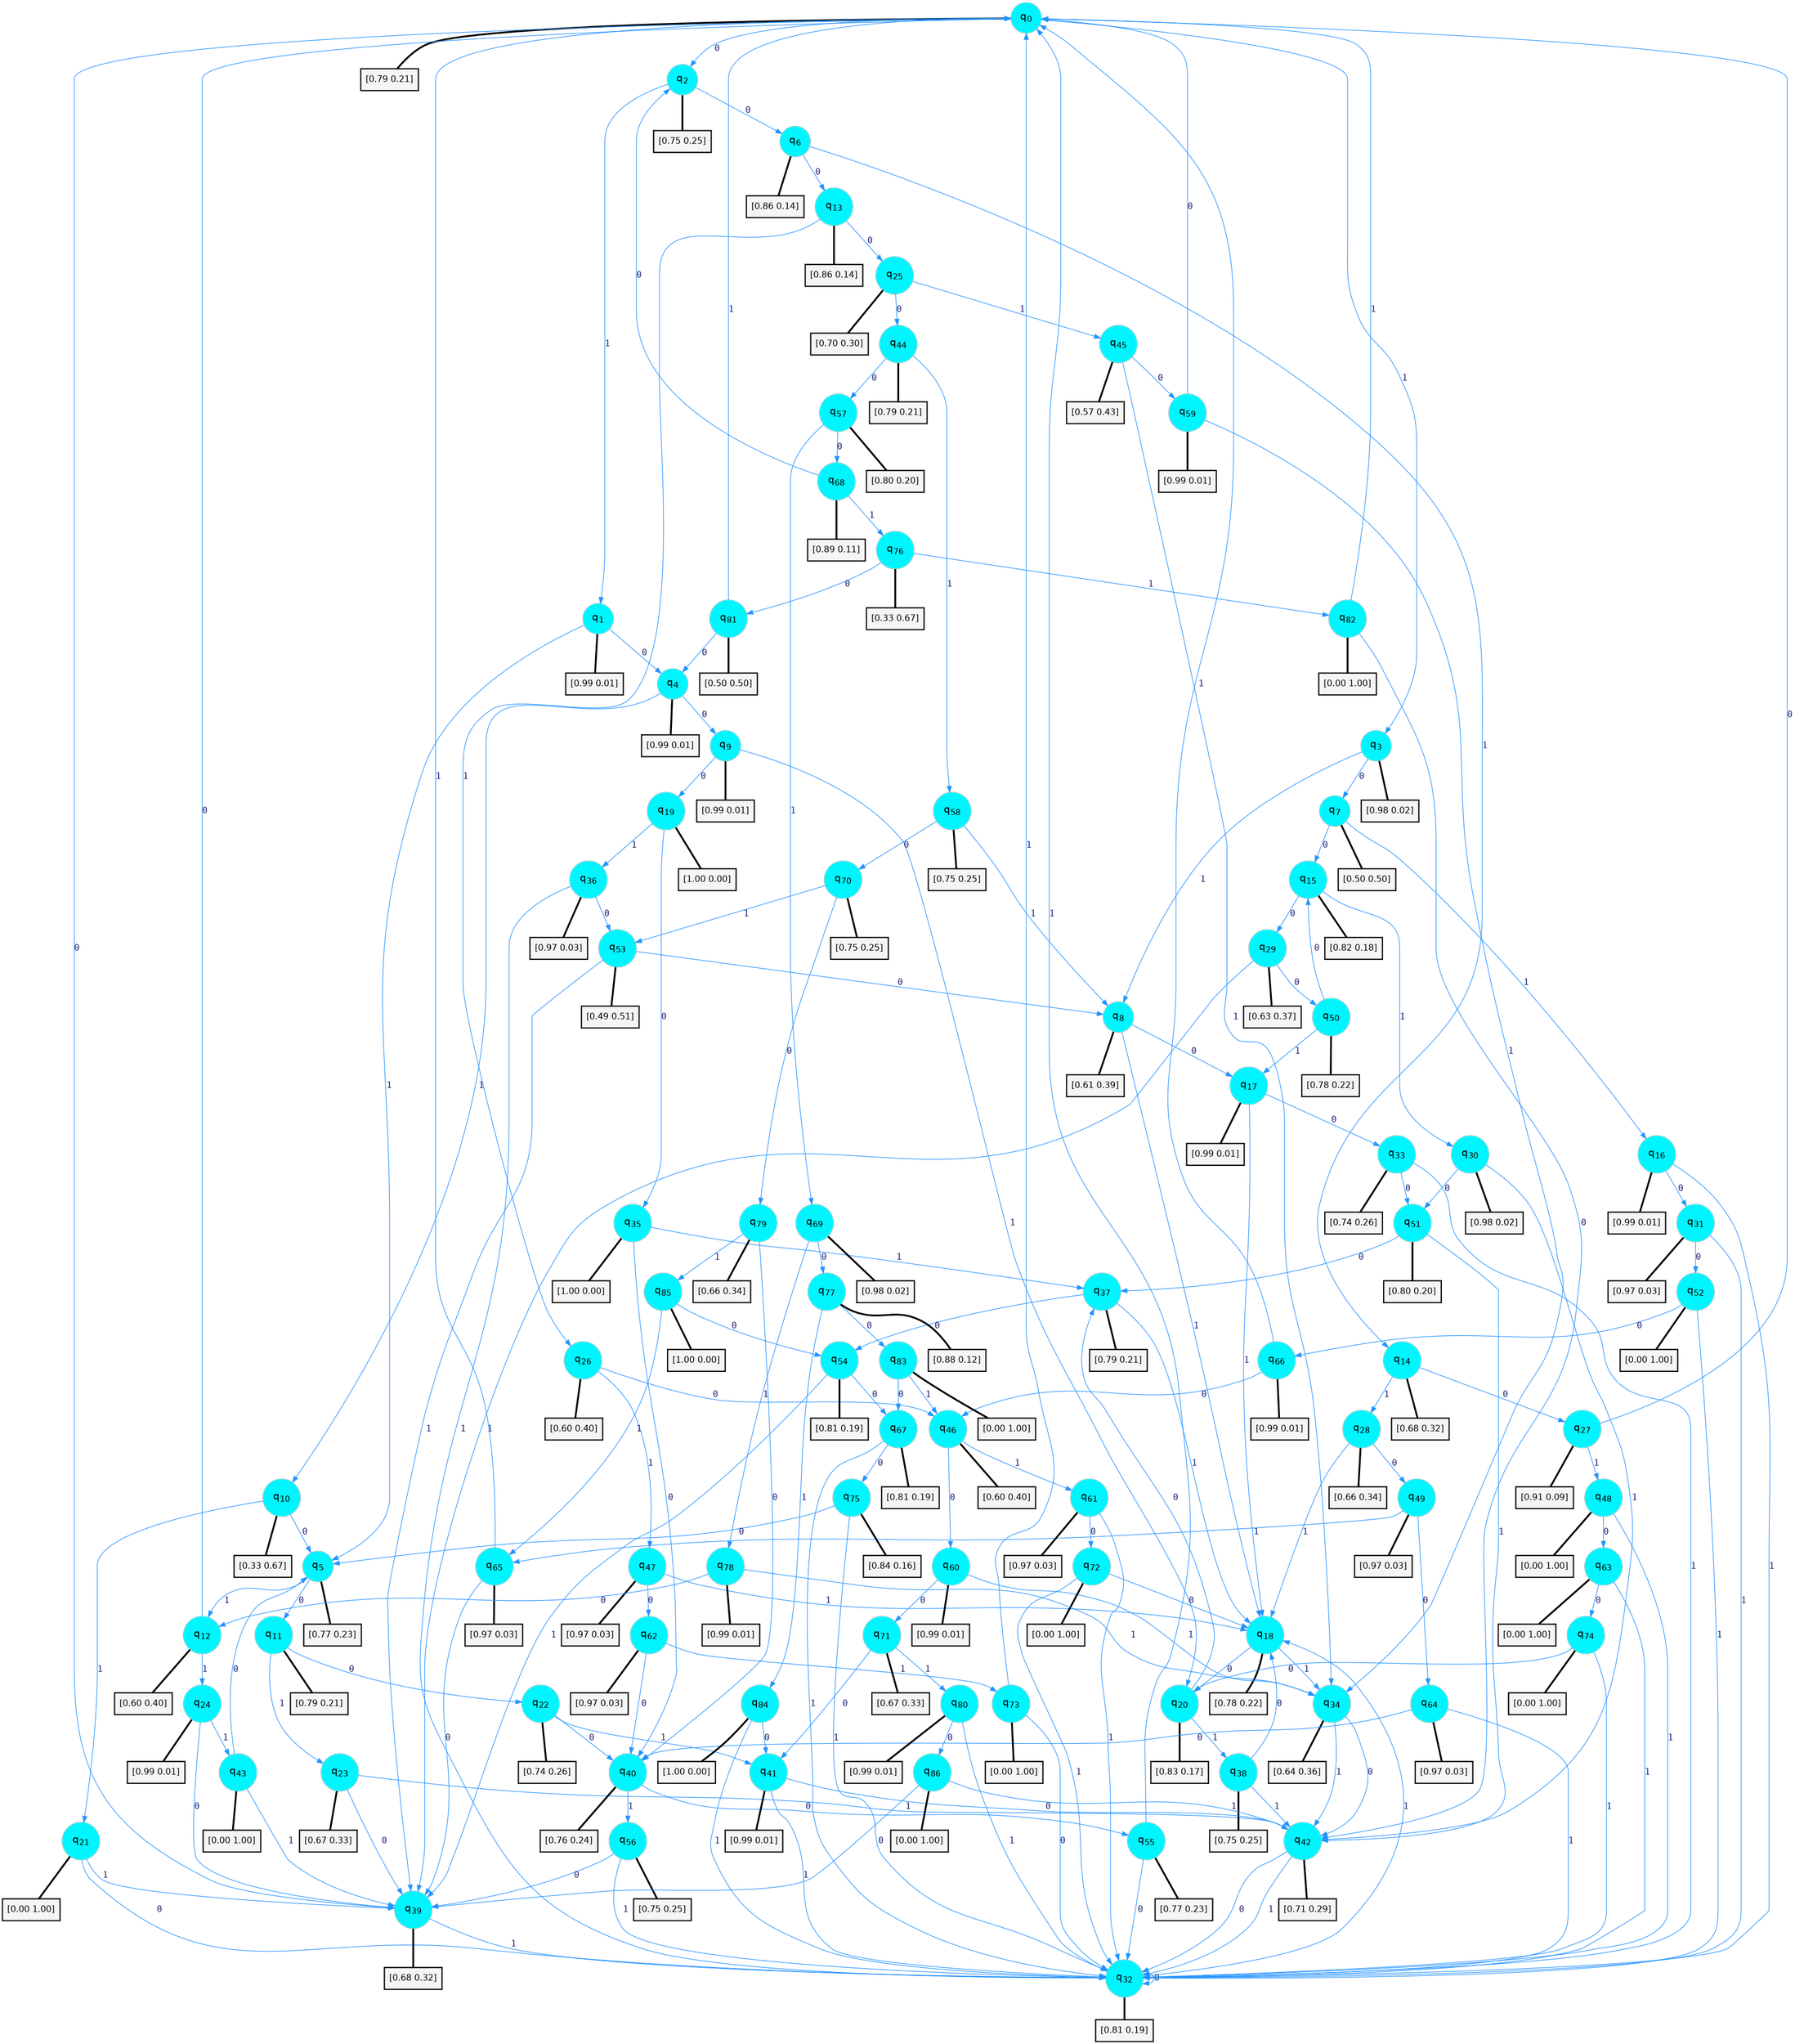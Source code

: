 digraph G {
graph [
bgcolor=transparent, dpi=300, rankdir=TD, size="40,25"];
node [
color=gray, fillcolor=turquoise1, fontcolor=black, fontname=Helvetica, fontsize=16, fontweight=bold, shape=circle, style=filled];
edge [
arrowsize=1, color=dodgerblue1, fontcolor=midnightblue, fontname=courier, fontweight=bold, penwidth=1, style=solid, weight=20];
0[label=<q<SUB>0</SUB>>];
1[label=<q<SUB>1</SUB>>];
2[label=<q<SUB>2</SUB>>];
3[label=<q<SUB>3</SUB>>];
4[label=<q<SUB>4</SUB>>];
5[label=<q<SUB>5</SUB>>];
6[label=<q<SUB>6</SUB>>];
7[label=<q<SUB>7</SUB>>];
8[label=<q<SUB>8</SUB>>];
9[label=<q<SUB>9</SUB>>];
10[label=<q<SUB>10</SUB>>];
11[label=<q<SUB>11</SUB>>];
12[label=<q<SUB>12</SUB>>];
13[label=<q<SUB>13</SUB>>];
14[label=<q<SUB>14</SUB>>];
15[label=<q<SUB>15</SUB>>];
16[label=<q<SUB>16</SUB>>];
17[label=<q<SUB>17</SUB>>];
18[label=<q<SUB>18</SUB>>];
19[label=<q<SUB>19</SUB>>];
20[label=<q<SUB>20</SUB>>];
21[label=<q<SUB>21</SUB>>];
22[label=<q<SUB>22</SUB>>];
23[label=<q<SUB>23</SUB>>];
24[label=<q<SUB>24</SUB>>];
25[label=<q<SUB>25</SUB>>];
26[label=<q<SUB>26</SUB>>];
27[label=<q<SUB>27</SUB>>];
28[label=<q<SUB>28</SUB>>];
29[label=<q<SUB>29</SUB>>];
30[label=<q<SUB>30</SUB>>];
31[label=<q<SUB>31</SUB>>];
32[label=<q<SUB>32</SUB>>];
33[label=<q<SUB>33</SUB>>];
34[label=<q<SUB>34</SUB>>];
35[label=<q<SUB>35</SUB>>];
36[label=<q<SUB>36</SUB>>];
37[label=<q<SUB>37</SUB>>];
38[label=<q<SUB>38</SUB>>];
39[label=<q<SUB>39</SUB>>];
40[label=<q<SUB>40</SUB>>];
41[label=<q<SUB>41</SUB>>];
42[label=<q<SUB>42</SUB>>];
43[label=<q<SUB>43</SUB>>];
44[label=<q<SUB>44</SUB>>];
45[label=<q<SUB>45</SUB>>];
46[label=<q<SUB>46</SUB>>];
47[label=<q<SUB>47</SUB>>];
48[label=<q<SUB>48</SUB>>];
49[label=<q<SUB>49</SUB>>];
50[label=<q<SUB>50</SUB>>];
51[label=<q<SUB>51</SUB>>];
52[label=<q<SUB>52</SUB>>];
53[label=<q<SUB>53</SUB>>];
54[label=<q<SUB>54</SUB>>];
55[label=<q<SUB>55</SUB>>];
56[label=<q<SUB>56</SUB>>];
57[label=<q<SUB>57</SUB>>];
58[label=<q<SUB>58</SUB>>];
59[label=<q<SUB>59</SUB>>];
60[label=<q<SUB>60</SUB>>];
61[label=<q<SUB>61</SUB>>];
62[label=<q<SUB>62</SUB>>];
63[label=<q<SUB>63</SUB>>];
64[label=<q<SUB>64</SUB>>];
65[label=<q<SUB>65</SUB>>];
66[label=<q<SUB>66</SUB>>];
67[label=<q<SUB>67</SUB>>];
68[label=<q<SUB>68</SUB>>];
69[label=<q<SUB>69</SUB>>];
70[label=<q<SUB>70</SUB>>];
71[label=<q<SUB>71</SUB>>];
72[label=<q<SUB>72</SUB>>];
73[label=<q<SUB>73</SUB>>];
74[label=<q<SUB>74</SUB>>];
75[label=<q<SUB>75</SUB>>];
76[label=<q<SUB>76</SUB>>];
77[label=<q<SUB>77</SUB>>];
78[label=<q<SUB>78</SUB>>];
79[label=<q<SUB>79</SUB>>];
80[label=<q<SUB>80</SUB>>];
81[label=<q<SUB>81</SUB>>];
82[label=<q<SUB>82</SUB>>];
83[label=<q<SUB>83</SUB>>];
84[label=<q<SUB>84</SUB>>];
85[label=<q<SUB>85</SUB>>];
86[label=<q<SUB>86</SUB>>];
87[label="[0.79 0.21]", shape=box,fontcolor=black, fontname=Helvetica, fontsize=14, penwidth=2, fillcolor=whitesmoke,color=black];
88[label="[0.99 0.01]", shape=box,fontcolor=black, fontname=Helvetica, fontsize=14, penwidth=2, fillcolor=whitesmoke,color=black];
89[label="[0.75 0.25]", shape=box,fontcolor=black, fontname=Helvetica, fontsize=14, penwidth=2, fillcolor=whitesmoke,color=black];
90[label="[0.98 0.02]", shape=box,fontcolor=black, fontname=Helvetica, fontsize=14, penwidth=2, fillcolor=whitesmoke,color=black];
91[label="[0.99 0.01]", shape=box,fontcolor=black, fontname=Helvetica, fontsize=14, penwidth=2, fillcolor=whitesmoke,color=black];
92[label="[0.77 0.23]", shape=box,fontcolor=black, fontname=Helvetica, fontsize=14, penwidth=2, fillcolor=whitesmoke,color=black];
93[label="[0.86 0.14]", shape=box,fontcolor=black, fontname=Helvetica, fontsize=14, penwidth=2, fillcolor=whitesmoke,color=black];
94[label="[0.50 0.50]", shape=box,fontcolor=black, fontname=Helvetica, fontsize=14, penwidth=2, fillcolor=whitesmoke,color=black];
95[label="[0.61 0.39]", shape=box,fontcolor=black, fontname=Helvetica, fontsize=14, penwidth=2, fillcolor=whitesmoke,color=black];
96[label="[0.99 0.01]", shape=box,fontcolor=black, fontname=Helvetica, fontsize=14, penwidth=2, fillcolor=whitesmoke,color=black];
97[label="[0.33 0.67]", shape=box,fontcolor=black, fontname=Helvetica, fontsize=14, penwidth=2, fillcolor=whitesmoke,color=black];
98[label="[0.79 0.21]", shape=box,fontcolor=black, fontname=Helvetica, fontsize=14, penwidth=2, fillcolor=whitesmoke,color=black];
99[label="[0.60 0.40]", shape=box,fontcolor=black, fontname=Helvetica, fontsize=14, penwidth=2, fillcolor=whitesmoke,color=black];
100[label="[0.86 0.14]", shape=box,fontcolor=black, fontname=Helvetica, fontsize=14, penwidth=2, fillcolor=whitesmoke,color=black];
101[label="[0.68 0.32]", shape=box,fontcolor=black, fontname=Helvetica, fontsize=14, penwidth=2, fillcolor=whitesmoke,color=black];
102[label="[0.82 0.18]", shape=box,fontcolor=black, fontname=Helvetica, fontsize=14, penwidth=2, fillcolor=whitesmoke,color=black];
103[label="[0.99 0.01]", shape=box,fontcolor=black, fontname=Helvetica, fontsize=14, penwidth=2, fillcolor=whitesmoke,color=black];
104[label="[0.99 0.01]", shape=box,fontcolor=black, fontname=Helvetica, fontsize=14, penwidth=2, fillcolor=whitesmoke,color=black];
105[label="[0.78 0.22]", shape=box,fontcolor=black, fontname=Helvetica, fontsize=14, penwidth=2, fillcolor=whitesmoke,color=black];
106[label="[1.00 0.00]", shape=box,fontcolor=black, fontname=Helvetica, fontsize=14, penwidth=2, fillcolor=whitesmoke,color=black];
107[label="[0.83 0.17]", shape=box,fontcolor=black, fontname=Helvetica, fontsize=14, penwidth=2, fillcolor=whitesmoke,color=black];
108[label="[0.00 1.00]", shape=box,fontcolor=black, fontname=Helvetica, fontsize=14, penwidth=2, fillcolor=whitesmoke,color=black];
109[label="[0.74 0.26]", shape=box,fontcolor=black, fontname=Helvetica, fontsize=14, penwidth=2, fillcolor=whitesmoke,color=black];
110[label="[0.67 0.33]", shape=box,fontcolor=black, fontname=Helvetica, fontsize=14, penwidth=2, fillcolor=whitesmoke,color=black];
111[label="[0.99 0.01]", shape=box,fontcolor=black, fontname=Helvetica, fontsize=14, penwidth=2, fillcolor=whitesmoke,color=black];
112[label="[0.70 0.30]", shape=box,fontcolor=black, fontname=Helvetica, fontsize=14, penwidth=2, fillcolor=whitesmoke,color=black];
113[label="[0.60 0.40]", shape=box,fontcolor=black, fontname=Helvetica, fontsize=14, penwidth=2, fillcolor=whitesmoke,color=black];
114[label="[0.91 0.09]", shape=box,fontcolor=black, fontname=Helvetica, fontsize=14, penwidth=2, fillcolor=whitesmoke,color=black];
115[label="[0.66 0.34]", shape=box,fontcolor=black, fontname=Helvetica, fontsize=14, penwidth=2, fillcolor=whitesmoke,color=black];
116[label="[0.63 0.37]", shape=box,fontcolor=black, fontname=Helvetica, fontsize=14, penwidth=2, fillcolor=whitesmoke,color=black];
117[label="[0.98 0.02]", shape=box,fontcolor=black, fontname=Helvetica, fontsize=14, penwidth=2, fillcolor=whitesmoke,color=black];
118[label="[0.97 0.03]", shape=box,fontcolor=black, fontname=Helvetica, fontsize=14, penwidth=2, fillcolor=whitesmoke,color=black];
119[label="[0.81 0.19]", shape=box,fontcolor=black, fontname=Helvetica, fontsize=14, penwidth=2, fillcolor=whitesmoke,color=black];
120[label="[0.74 0.26]", shape=box,fontcolor=black, fontname=Helvetica, fontsize=14, penwidth=2, fillcolor=whitesmoke,color=black];
121[label="[0.64 0.36]", shape=box,fontcolor=black, fontname=Helvetica, fontsize=14, penwidth=2, fillcolor=whitesmoke,color=black];
122[label="[1.00 0.00]", shape=box,fontcolor=black, fontname=Helvetica, fontsize=14, penwidth=2, fillcolor=whitesmoke,color=black];
123[label="[0.97 0.03]", shape=box,fontcolor=black, fontname=Helvetica, fontsize=14, penwidth=2, fillcolor=whitesmoke,color=black];
124[label="[0.79 0.21]", shape=box,fontcolor=black, fontname=Helvetica, fontsize=14, penwidth=2, fillcolor=whitesmoke,color=black];
125[label="[0.75 0.25]", shape=box,fontcolor=black, fontname=Helvetica, fontsize=14, penwidth=2, fillcolor=whitesmoke,color=black];
126[label="[0.68 0.32]", shape=box,fontcolor=black, fontname=Helvetica, fontsize=14, penwidth=2, fillcolor=whitesmoke,color=black];
127[label="[0.76 0.24]", shape=box,fontcolor=black, fontname=Helvetica, fontsize=14, penwidth=2, fillcolor=whitesmoke,color=black];
128[label="[0.99 0.01]", shape=box,fontcolor=black, fontname=Helvetica, fontsize=14, penwidth=2, fillcolor=whitesmoke,color=black];
129[label="[0.71 0.29]", shape=box,fontcolor=black, fontname=Helvetica, fontsize=14, penwidth=2, fillcolor=whitesmoke,color=black];
130[label="[0.00 1.00]", shape=box,fontcolor=black, fontname=Helvetica, fontsize=14, penwidth=2, fillcolor=whitesmoke,color=black];
131[label="[0.79 0.21]", shape=box,fontcolor=black, fontname=Helvetica, fontsize=14, penwidth=2, fillcolor=whitesmoke,color=black];
132[label="[0.57 0.43]", shape=box,fontcolor=black, fontname=Helvetica, fontsize=14, penwidth=2, fillcolor=whitesmoke,color=black];
133[label="[0.60 0.40]", shape=box,fontcolor=black, fontname=Helvetica, fontsize=14, penwidth=2, fillcolor=whitesmoke,color=black];
134[label="[0.97 0.03]", shape=box,fontcolor=black, fontname=Helvetica, fontsize=14, penwidth=2, fillcolor=whitesmoke,color=black];
135[label="[0.00 1.00]", shape=box,fontcolor=black, fontname=Helvetica, fontsize=14, penwidth=2, fillcolor=whitesmoke,color=black];
136[label="[0.97 0.03]", shape=box,fontcolor=black, fontname=Helvetica, fontsize=14, penwidth=2, fillcolor=whitesmoke,color=black];
137[label="[0.78 0.22]", shape=box,fontcolor=black, fontname=Helvetica, fontsize=14, penwidth=2, fillcolor=whitesmoke,color=black];
138[label="[0.80 0.20]", shape=box,fontcolor=black, fontname=Helvetica, fontsize=14, penwidth=2, fillcolor=whitesmoke,color=black];
139[label="[0.00 1.00]", shape=box,fontcolor=black, fontname=Helvetica, fontsize=14, penwidth=2, fillcolor=whitesmoke,color=black];
140[label="[0.49 0.51]", shape=box,fontcolor=black, fontname=Helvetica, fontsize=14, penwidth=2, fillcolor=whitesmoke,color=black];
141[label="[0.81 0.19]", shape=box,fontcolor=black, fontname=Helvetica, fontsize=14, penwidth=2, fillcolor=whitesmoke,color=black];
142[label="[0.77 0.23]", shape=box,fontcolor=black, fontname=Helvetica, fontsize=14, penwidth=2, fillcolor=whitesmoke,color=black];
143[label="[0.75 0.25]", shape=box,fontcolor=black, fontname=Helvetica, fontsize=14, penwidth=2, fillcolor=whitesmoke,color=black];
144[label="[0.80 0.20]", shape=box,fontcolor=black, fontname=Helvetica, fontsize=14, penwidth=2, fillcolor=whitesmoke,color=black];
145[label="[0.75 0.25]", shape=box,fontcolor=black, fontname=Helvetica, fontsize=14, penwidth=2, fillcolor=whitesmoke,color=black];
146[label="[0.99 0.01]", shape=box,fontcolor=black, fontname=Helvetica, fontsize=14, penwidth=2, fillcolor=whitesmoke,color=black];
147[label="[0.99 0.01]", shape=box,fontcolor=black, fontname=Helvetica, fontsize=14, penwidth=2, fillcolor=whitesmoke,color=black];
148[label="[0.97 0.03]", shape=box,fontcolor=black, fontname=Helvetica, fontsize=14, penwidth=2, fillcolor=whitesmoke,color=black];
149[label="[0.97 0.03]", shape=box,fontcolor=black, fontname=Helvetica, fontsize=14, penwidth=2, fillcolor=whitesmoke,color=black];
150[label="[0.00 1.00]", shape=box,fontcolor=black, fontname=Helvetica, fontsize=14, penwidth=2, fillcolor=whitesmoke,color=black];
151[label="[0.97 0.03]", shape=box,fontcolor=black, fontname=Helvetica, fontsize=14, penwidth=2, fillcolor=whitesmoke,color=black];
152[label="[0.97 0.03]", shape=box,fontcolor=black, fontname=Helvetica, fontsize=14, penwidth=2, fillcolor=whitesmoke,color=black];
153[label="[0.99 0.01]", shape=box,fontcolor=black, fontname=Helvetica, fontsize=14, penwidth=2, fillcolor=whitesmoke,color=black];
154[label="[0.81 0.19]", shape=box,fontcolor=black, fontname=Helvetica, fontsize=14, penwidth=2, fillcolor=whitesmoke,color=black];
155[label="[0.89 0.11]", shape=box,fontcolor=black, fontname=Helvetica, fontsize=14, penwidth=2, fillcolor=whitesmoke,color=black];
156[label="[0.98 0.02]", shape=box,fontcolor=black, fontname=Helvetica, fontsize=14, penwidth=2, fillcolor=whitesmoke,color=black];
157[label="[0.75 0.25]", shape=box,fontcolor=black, fontname=Helvetica, fontsize=14, penwidth=2, fillcolor=whitesmoke,color=black];
158[label="[0.67 0.33]", shape=box,fontcolor=black, fontname=Helvetica, fontsize=14, penwidth=2, fillcolor=whitesmoke,color=black];
159[label="[0.00 1.00]", shape=box,fontcolor=black, fontname=Helvetica, fontsize=14, penwidth=2, fillcolor=whitesmoke,color=black];
160[label="[0.00 1.00]", shape=box,fontcolor=black, fontname=Helvetica, fontsize=14, penwidth=2, fillcolor=whitesmoke,color=black];
161[label="[0.00 1.00]", shape=box,fontcolor=black, fontname=Helvetica, fontsize=14, penwidth=2, fillcolor=whitesmoke,color=black];
162[label="[0.84 0.16]", shape=box,fontcolor=black, fontname=Helvetica, fontsize=14, penwidth=2, fillcolor=whitesmoke,color=black];
163[label="[0.33 0.67]", shape=box,fontcolor=black, fontname=Helvetica, fontsize=14, penwidth=2, fillcolor=whitesmoke,color=black];
164[label="[0.88 0.12]", shape=box,fontcolor=black, fontname=Helvetica, fontsize=14, penwidth=2, fillcolor=whitesmoke,color=black];
165[label="[0.99 0.01]", shape=box,fontcolor=black, fontname=Helvetica, fontsize=14, penwidth=2, fillcolor=whitesmoke,color=black];
166[label="[0.66 0.34]", shape=box,fontcolor=black, fontname=Helvetica, fontsize=14, penwidth=2, fillcolor=whitesmoke,color=black];
167[label="[0.99 0.01]", shape=box,fontcolor=black, fontname=Helvetica, fontsize=14, penwidth=2, fillcolor=whitesmoke,color=black];
168[label="[0.50 0.50]", shape=box,fontcolor=black, fontname=Helvetica, fontsize=14, penwidth=2, fillcolor=whitesmoke,color=black];
169[label="[0.00 1.00]", shape=box,fontcolor=black, fontname=Helvetica, fontsize=14, penwidth=2, fillcolor=whitesmoke,color=black];
170[label="[0.00 1.00]", shape=box,fontcolor=black, fontname=Helvetica, fontsize=14, penwidth=2, fillcolor=whitesmoke,color=black];
171[label="[1.00 0.00]", shape=box,fontcolor=black, fontname=Helvetica, fontsize=14, penwidth=2, fillcolor=whitesmoke,color=black];
172[label="[1.00 0.00]", shape=box,fontcolor=black, fontname=Helvetica, fontsize=14, penwidth=2, fillcolor=whitesmoke,color=black];
173[label="[0.00 1.00]", shape=box,fontcolor=black, fontname=Helvetica, fontsize=14, penwidth=2, fillcolor=whitesmoke,color=black];
0->2 [label=0];
0->3 [label=1];
0->87 [arrowhead=none, penwidth=3,color=black];
1->4 [label=0];
1->5 [label=1];
1->88 [arrowhead=none, penwidth=3,color=black];
2->6 [label=0];
2->1 [label=1];
2->89 [arrowhead=none, penwidth=3,color=black];
3->7 [label=0];
3->8 [label=1];
3->90 [arrowhead=none, penwidth=3,color=black];
4->9 [label=0];
4->10 [label=1];
4->91 [arrowhead=none, penwidth=3,color=black];
5->11 [label=0];
5->12 [label=1];
5->92 [arrowhead=none, penwidth=3,color=black];
6->13 [label=0];
6->14 [label=1];
6->93 [arrowhead=none, penwidth=3,color=black];
7->15 [label=0];
7->16 [label=1];
7->94 [arrowhead=none, penwidth=3,color=black];
8->17 [label=0];
8->18 [label=1];
8->95 [arrowhead=none, penwidth=3,color=black];
9->19 [label=0];
9->20 [label=1];
9->96 [arrowhead=none, penwidth=3,color=black];
10->5 [label=0];
10->21 [label=1];
10->97 [arrowhead=none, penwidth=3,color=black];
11->22 [label=0];
11->23 [label=1];
11->98 [arrowhead=none, penwidth=3,color=black];
12->0 [label=0];
12->24 [label=1];
12->99 [arrowhead=none, penwidth=3,color=black];
13->25 [label=0];
13->26 [label=1];
13->100 [arrowhead=none, penwidth=3,color=black];
14->27 [label=0];
14->28 [label=1];
14->101 [arrowhead=none, penwidth=3,color=black];
15->29 [label=0];
15->30 [label=1];
15->102 [arrowhead=none, penwidth=3,color=black];
16->31 [label=0];
16->32 [label=1];
16->103 [arrowhead=none, penwidth=3,color=black];
17->33 [label=0];
17->18 [label=1];
17->104 [arrowhead=none, penwidth=3,color=black];
18->20 [label=0];
18->34 [label=1];
18->105 [arrowhead=none, penwidth=3,color=black];
19->35 [label=0];
19->36 [label=1];
19->106 [arrowhead=none, penwidth=3,color=black];
20->37 [label=0];
20->38 [label=1];
20->107 [arrowhead=none, penwidth=3,color=black];
21->32 [label=0];
21->39 [label=1];
21->108 [arrowhead=none, penwidth=3,color=black];
22->40 [label=0];
22->41 [label=1];
22->109 [arrowhead=none, penwidth=3,color=black];
23->39 [label=0];
23->42 [label=1];
23->110 [arrowhead=none, penwidth=3,color=black];
24->39 [label=0];
24->43 [label=1];
24->111 [arrowhead=none, penwidth=3,color=black];
25->44 [label=0];
25->45 [label=1];
25->112 [arrowhead=none, penwidth=3,color=black];
26->46 [label=0];
26->47 [label=1];
26->113 [arrowhead=none, penwidth=3,color=black];
27->0 [label=0];
27->48 [label=1];
27->114 [arrowhead=none, penwidth=3,color=black];
28->49 [label=0];
28->18 [label=1];
28->115 [arrowhead=none, penwidth=3,color=black];
29->50 [label=0];
29->39 [label=1];
29->116 [arrowhead=none, penwidth=3,color=black];
30->51 [label=0];
30->42 [label=1];
30->117 [arrowhead=none, penwidth=3,color=black];
31->52 [label=0];
31->32 [label=1];
31->118 [arrowhead=none, penwidth=3,color=black];
32->32 [label=0];
32->18 [label=1];
32->119 [arrowhead=none, penwidth=3,color=black];
33->51 [label=0];
33->32 [label=1];
33->120 [arrowhead=none, penwidth=3,color=black];
34->42 [label=0];
34->42 [label=1];
34->121 [arrowhead=none, penwidth=3,color=black];
35->40 [label=0];
35->37 [label=1];
35->122 [arrowhead=none, penwidth=3,color=black];
36->53 [label=0];
36->32 [label=1];
36->123 [arrowhead=none, penwidth=3,color=black];
37->54 [label=0];
37->18 [label=1];
37->124 [arrowhead=none, penwidth=3,color=black];
38->18 [label=0];
38->42 [label=1];
38->125 [arrowhead=none, penwidth=3,color=black];
39->0 [label=0];
39->32 [label=1];
39->126 [arrowhead=none, penwidth=3,color=black];
40->55 [label=0];
40->56 [label=1];
40->127 [arrowhead=none, penwidth=3,color=black];
41->42 [label=0];
41->32 [label=1];
41->128 [arrowhead=none, penwidth=3,color=black];
42->32 [label=0];
42->32 [label=1];
42->129 [arrowhead=none, penwidth=3,color=black];
43->5 [label=0];
43->39 [label=1];
43->130 [arrowhead=none, penwidth=3,color=black];
44->57 [label=0];
44->58 [label=1];
44->131 [arrowhead=none, penwidth=3,color=black];
45->59 [label=0];
45->34 [label=1];
45->132 [arrowhead=none, penwidth=3,color=black];
46->60 [label=0];
46->61 [label=1];
46->133 [arrowhead=none, penwidth=3,color=black];
47->62 [label=0];
47->18 [label=1];
47->134 [arrowhead=none, penwidth=3,color=black];
48->63 [label=0];
48->32 [label=1];
48->135 [arrowhead=none, penwidth=3,color=black];
49->64 [label=0];
49->65 [label=1];
49->136 [arrowhead=none, penwidth=3,color=black];
50->15 [label=0];
50->17 [label=1];
50->137 [arrowhead=none, penwidth=3,color=black];
51->37 [label=0];
51->42 [label=1];
51->138 [arrowhead=none, penwidth=3,color=black];
52->66 [label=0];
52->32 [label=1];
52->139 [arrowhead=none, penwidth=3,color=black];
53->8 [label=0];
53->39 [label=1];
53->140 [arrowhead=none, penwidth=3,color=black];
54->67 [label=0];
54->39 [label=1];
54->141 [arrowhead=none, penwidth=3,color=black];
55->32 [label=0];
55->0 [label=1];
55->142 [arrowhead=none, penwidth=3,color=black];
56->39 [label=0];
56->32 [label=1];
56->143 [arrowhead=none, penwidth=3,color=black];
57->68 [label=0];
57->69 [label=1];
57->144 [arrowhead=none, penwidth=3,color=black];
58->70 [label=0];
58->8 [label=1];
58->145 [arrowhead=none, penwidth=3,color=black];
59->0 [label=0];
59->34 [label=1];
59->146 [arrowhead=none, penwidth=3,color=black];
60->71 [label=0];
60->34 [label=1];
60->147 [arrowhead=none, penwidth=3,color=black];
61->72 [label=0];
61->32 [label=1];
61->148 [arrowhead=none, penwidth=3,color=black];
62->40 [label=0];
62->73 [label=1];
62->149 [arrowhead=none, penwidth=3,color=black];
63->74 [label=0];
63->32 [label=1];
63->150 [arrowhead=none, penwidth=3,color=black];
64->40 [label=0];
64->32 [label=1];
64->151 [arrowhead=none, penwidth=3,color=black];
65->39 [label=0];
65->0 [label=1];
65->152 [arrowhead=none, penwidth=3,color=black];
66->46 [label=0];
66->0 [label=1];
66->153 [arrowhead=none, penwidth=3,color=black];
67->75 [label=0];
67->32 [label=1];
67->154 [arrowhead=none, penwidth=3,color=black];
68->2 [label=0];
68->76 [label=1];
68->155 [arrowhead=none, penwidth=3,color=black];
69->77 [label=0];
69->78 [label=1];
69->156 [arrowhead=none, penwidth=3,color=black];
70->79 [label=0];
70->53 [label=1];
70->157 [arrowhead=none, penwidth=3,color=black];
71->41 [label=0];
71->80 [label=1];
71->158 [arrowhead=none, penwidth=3,color=black];
72->18 [label=0];
72->32 [label=1];
72->159 [arrowhead=none, penwidth=3,color=black];
73->32 [label=0];
73->0 [label=1];
73->160 [arrowhead=none, penwidth=3,color=black];
74->20 [label=0];
74->32 [label=1];
74->161 [arrowhead=none, penwidth=3,color=black];
75->5 [label=0];
75->32 [label=1];
75->162 [arrowhead=none, penwidth=3,color=black];
76->81 [label=0];
76->82 [label=1];
76->163 [arrowhead=none, penwidth=3,color=black];
77->83 [label=0];
77->84 [label=1];
77->164 [arrowhead=none, penwidth=3,color=black];
78->12 [label=0];
78->34 [label=1];
78->165 [arrowhead=none, penwidth=3,color=black];
79->40 [label=0];
79->85 [label=1];
79->166 [arrowhead=none, penwidth=3,color=black];
80->86 [label=0];
80->32 [label=1];
80->167 [arrowhead=none, penwidth=3,color=black];
81->4 [label=0];
81->0 [label=1];
81->168 [arrowhead=none, penwidth=3,color=black];
82->42 [label=0];
82->0 [label=1];
82->169 [arrowhead=none, penwidth=3,color=black];
83->67 [label=0];
83->46 [label=1];
83->170 [arrowhead=none, penwidth=3,color=black];
84->41 [label=0];
84->32 [label=1];
84->171 [arrowhead=none, penwidth=3,color=black];
85->54 [label=0];
85->65 [label=1];
85->172 [arrowhead=none, penwidth=3,color=black];
86->39 [label=0];
86->42 [label=1];
86->173 [arrowhead=none, penwidth=3,color=black];
}
